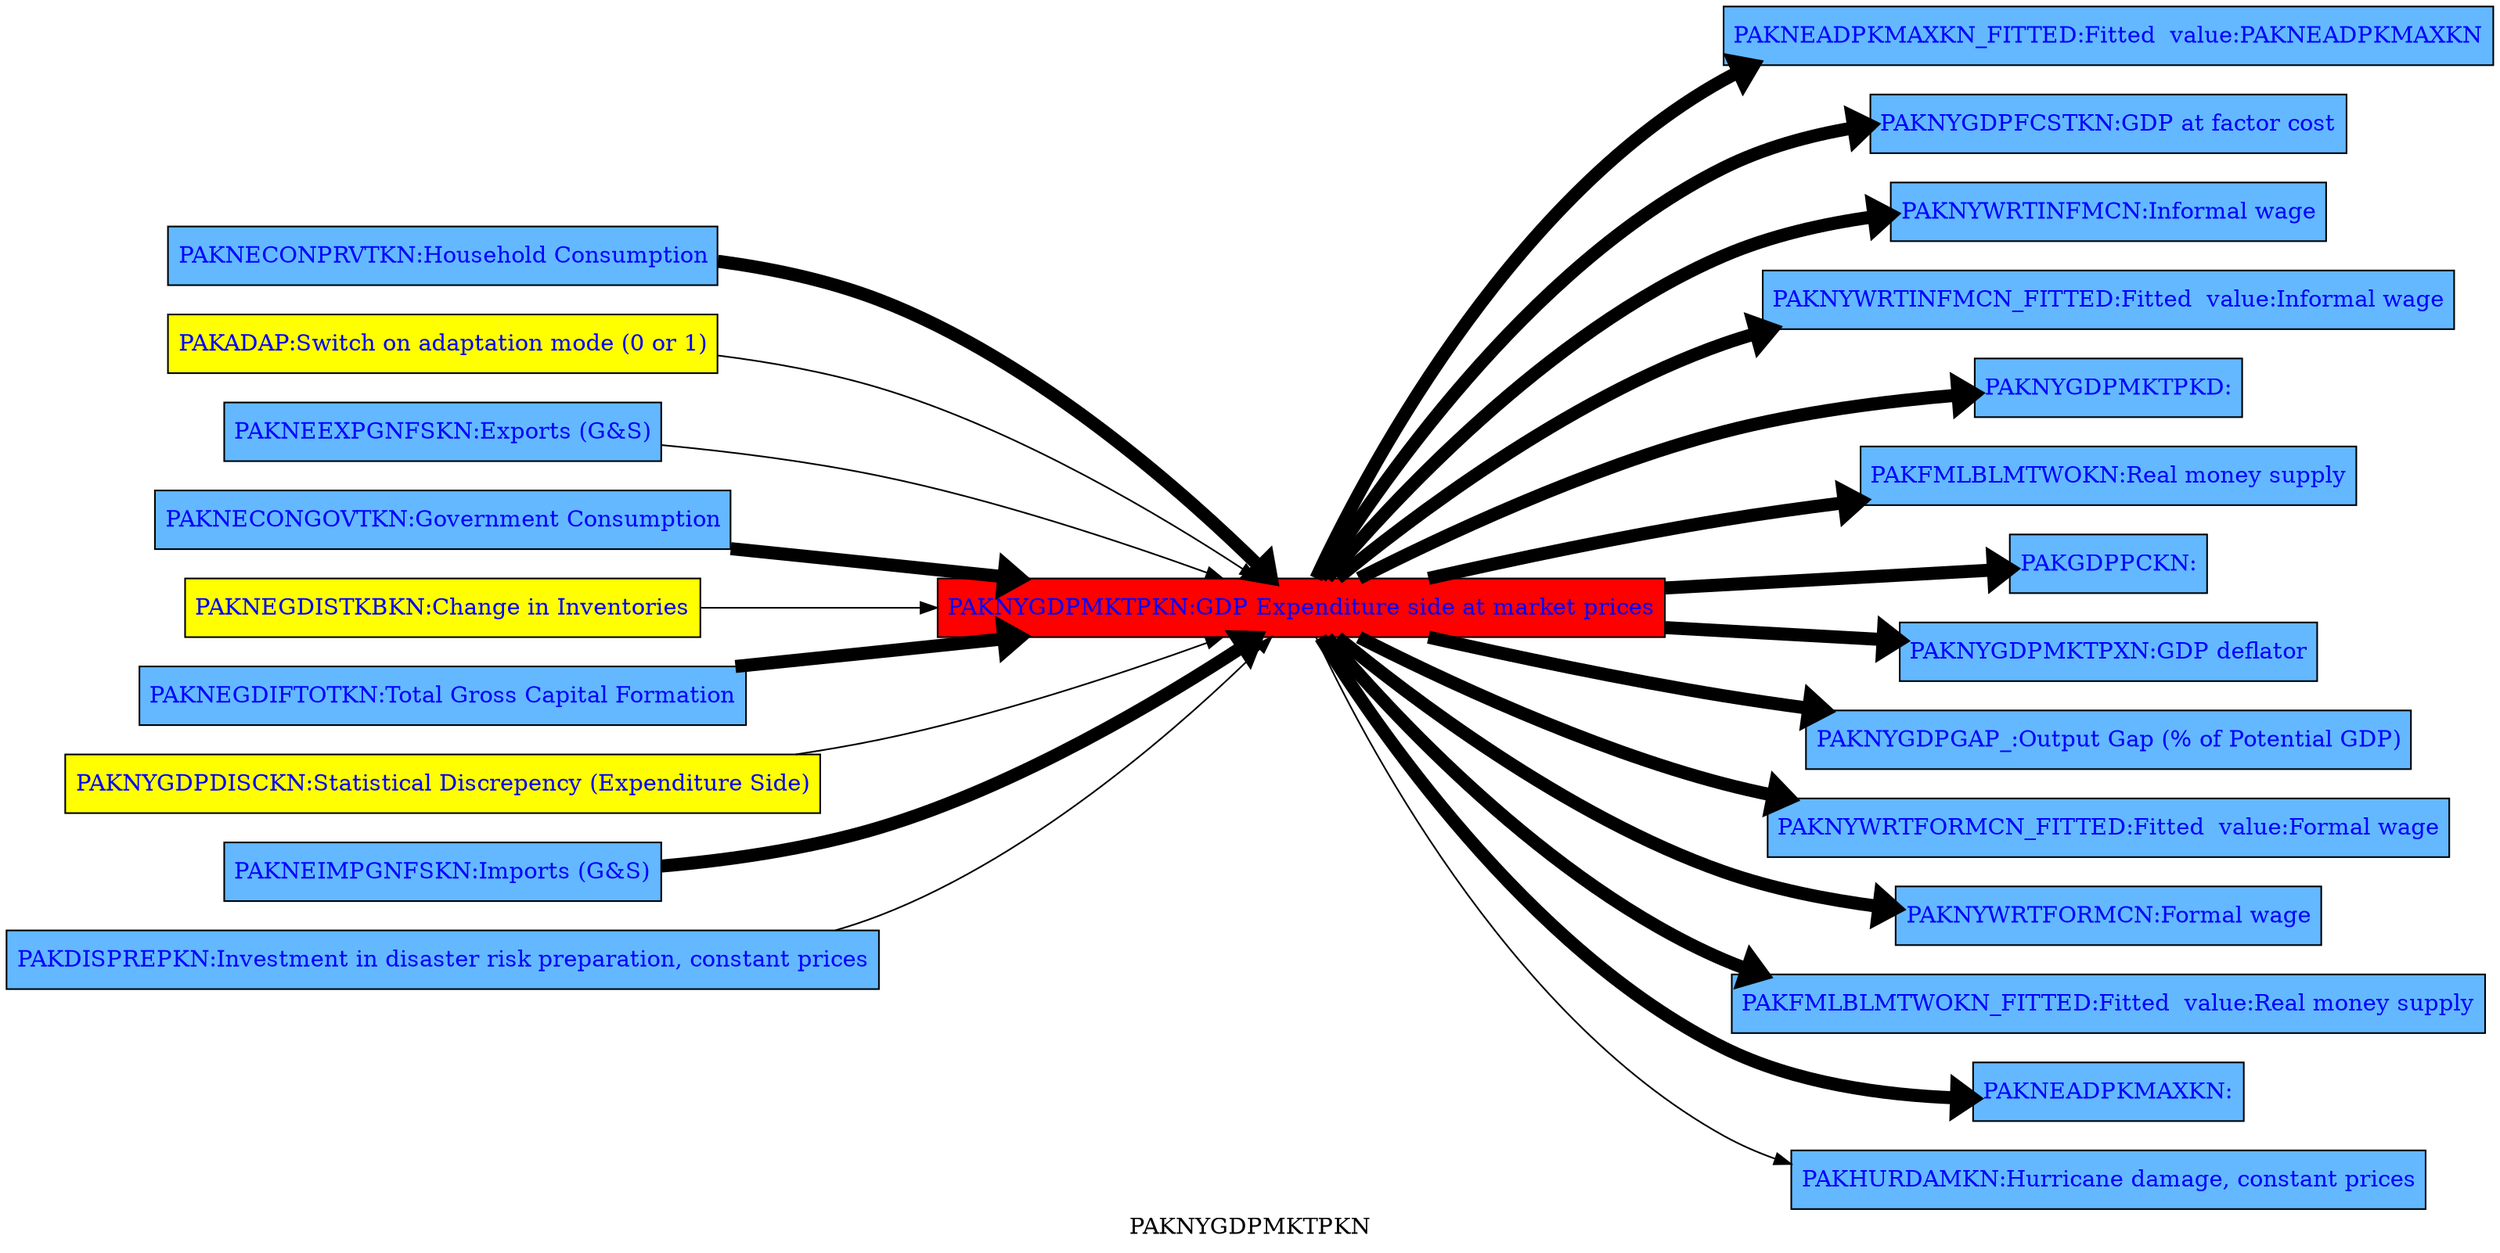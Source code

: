 digraph TD { rankdir ="LR" 
{node  [margin=0.025 fontcolor=blue style=filled ] 
 "PAKNEADPKMAXKN_FITTED" [ shape=box fillcolor= steelblue1 tooltip="Fitted  value:PAKNEADPKMAXKN&#10;FRML &lt;FIT&gt; PAKNEADPKMAXKN_FITTED = 0*DUMH+((1+0.01)/(0.01+PAKDEPR))*(PAKAVDAMAGE/100)*PAKNYGDPMKTPKN &#36;"  margin=0.025 fontcolor=blue style = filled  label=<<TABLE BORDER='0' CELLBORDER = '0' style = "filled"  > <TR><TD tooltip="Fitted  value:PAKNEADPKMAXKN&#10;FRML &lt;FIT&gt; PAKNEADPKMAXKN_FITTED = 0*DUMH+((1+0.01)/(0.01+PAKDEPR))*(PAKAVDAMAGE/100)*PAKNYGDPMKTPKN &#36;">PAKNEADPKMAXKN_FITTED:Fitted  value:PAKNEADPKMAXKN</TD></TR> </TABLE>> ]
"PAKNECONPRVTKN" [ shape=box fillcolor= steelblue1 tooltip="Household Consumption&#10;FRML &lt;Z,EXO&gt; PAKNECONPRVTKN = (PAKNECONPRVTKN(-1)*EXP(-PAKNECONPRVTKN_A+ (-0.2*(LOG(PAKNECONPRVTKN(-1))-LOG((PAKNYYWBTOTLCN(-1)*(1-PAKGGREVDRCTXN(-1)/100))/PAKNECONPRVTXN(-1)))+1*((LOG((PAKNYYWBTOTLCN*(1-PAKGGREVDRCTXN/100))/PAKNECONPRVTXN))-(LOG((PAKNYYWBTOTLCN(-1)*(1-PAKGGREVDRCTXN(-1)/100))/PAKNECONPRVTXN(-1))))+0.0303228629698929+0.0163839011059956*DURING_2010-0.3*(PAKFMLBLPOLYXN/100-((LOG(PAKNECONPRVTXN))-(LOG(PAKNECONPRVTXN(-1)))))) )) * (1-PAKNECONPRVTKN_D)+ PAKNECONPRVTKN_X*PAKNECONPRVTKN_D  &#36;"  margin=0.025 fontcolor=blue style = filled  label=<<TABLE BORDER='0' CELLBORDER = '0' style = "filled"  > <TR><TD tooltip="Household Consumption&#10;FRML &lt;Z,EXO&gt; PAKNECONPRVTKN = (PAKNECONPRVTKN(-1)*EXP(-PAKNECONPRVTKN_A+ (-0.2*(LOG(PAKNECONPRVTKN(-1))-LOG((PAKNYYWBTOTLCN(-1)*(1-PAKGGREVDRCTXN(-1)/100))/PAKNECONPRVTXN(-1)))+1*((LOG((PAKNYYWBTOTLCN*(1-PAKGGREVDRCTXN/100))/PAKNECONPRVTXN))-(LOG((PAKNYYWBTOTLCN(-1)*(1-PAKGGREVDRCTXN(-1)/100))/PAKNECONPRVTXN(-1))))+0.0303228629698929+0.0163839011059956*DURING_2010-0.3*(PAKFMLBLPOLYXN/100-((LOG(PAKNECONPRVTXN))-(LOG(PAKNECONPRVTXN(-1)))))) )) * (1-PAKNECONPRVTKN_D)+ PAKNECONPRVTKN_X*PAKNECONPRVTKN_D  &#36;">PAKNECONPRVTKN:Household Consumption</TD></TR> </TABLE>> ]
"PAKNYGDPFCSTKN" [ shape=box fillcolor= steelblue1 tooltip="GDP at factor cost&#10;FRML  &lt;&gt; PAKNYGDPFCSTKN = PAKNYGDPMKTPKN-PAKNYTAXNINDKN &#36;"  margin=0.025 fontcolor=blue style = filled  label=<<TABLE BORDER='0' CELLBORDER = '0' style = "filled"  > <TR><TD tooltip="GDP at factor cost&#10;FRML  &lt;&gt; PAKNYGDPFCSTKN = PAKNYGDPMKTPKN-PAKNYTAXNINDKN &#36;">PAKNYGDPFCSTKN:GDP at factor cost</TD></TR> </TABLE>> ]
"PAKADAP" [ shape=box fillcolor= yellow tooltip="Switch on adaptation mode (0 or 1)&#10;Exogen"  margin=0.025 fontcolor=blue style = filled  label=<<TABLE BORDER='0' CELLBORDER = '0' style = "filled"  > <TR><TD tooltip="Switch on adaptation mode (0 or 1)&#10;Exogen">PAKADAP:Switch on adaptation mode (0 or 1)</TD></TR> </TABLE>> ]
"PAKNYWRTINFMCN" [ shape=box fillcolor= steelblue1 tooltip="Informal wage&#10;FRML &lt;Z,EXO&gt; PAKNYWRTINFMCN = (PAKNYWRTINFMCN(-1)*EXP(-PAKNYWRTINFMCN_A+ (-0.122614247140616-0.3*(LOG(PAKNYWRTINFMCN(-1))-LOG(PAKNYGDPFCSTXN(-1))-LOG(PAKNYGDPPOTLKN(-1)/PAKLMEMPSTRLCN(-1)))+0.2*((LOG(PAKNYWRTINFMCN(-1)))-(LOG(PAKNYWRTINFMCN(-2))))+(1-0.2)*(0.5*((LOG(PAKNYGDPFCSTXN(-1)))-(LOG(PAKNYGDPFCSTXN(-2))))+0.5*(PAKINFLEXPT/100)+((LOG(PAKNYGDPMKTPKN/PAKLMEMPSTRLCN))-(LOG(PAKNYGDPMKTPKN(-1)/PAKLMEMPSTRLCN(-1)))))-0.2*(PAKLMUNRTOTLCN-PAKLMUNRSTRLCN)/100+0.15347529018182*DURING_2000-0.183372342445734*DURING_2001) )) * (1-PAKNYWRTINFMCN_D)+ PAKNYWRTINFMCN_X*PAKNYWRTINFMCN_D  &#36;"  margin=0.025 fontcolor=blue style = filled  label=<<TABLE BORDER='0' CELLBORDER = '0' style = "filled"  > <TR><TD tooltip="Informal wage&#10;FRML &lt;Z,EXO&gt; PAKNYWRTINFMCN = (PAKNYWRTINFMCN(-1)*EXP(-PAKNYWRTINFMCN_A+ (-0.122614247140616-0.3*(LOG(PAKNYWRTINFMCN(-1))-LOG(PAKNYGDPFCSTXN(-1))-LOG(PAKNYGDPPOTLKN(-1)/PAKLMEMPSTRLCN(-1)))+0.2*((LOG(PAKNYWRTINFMCN(-1)))-(LOG(PAKNYWRTINFMCN(-2))))+(1-0.2)*(0.5*((LOG(PAKNYGDPFCSTXN(-1)))-(LOG(PAKNYGDPFCSTXN(-2))))+0.5*(PAKINFLEXPT/100)+((LOG(PAKNYGDPMKTPKN/PAKLMEMPSTRLCN))-(LOG(PAKNYGDPMKTPKN(-1)/PAKLMEMPSTRLCN(-1)))))-0.2*(PAKLMUNRTOTLCN-PAKLMUNRSTRLCN)/100+0.15347529018182*DURING_2000-0.183372342445734*DURING_2001) )) * (1-PAKNYWRTINFMCN_D)+ PAKNYWRTINFMCN_X*PAKNYWRTINFMCN_D  &#36;">PAKNYWRTINFMCN:Informal wage</TD></TR> </TABLE>> ]
"PAKNYWRTINFMCN_FITTED" [ shape=box fillcolor= steelblue1 tooltip="Fitted  value:Informal wage&#10;FRML &lt;FIT&gt; PAKNYWRTINFMCN_FITTED = PAKNYWRTINFMCN(-1)*EXP( (-0.122614247140616-0.3*(LOG(PAKNYWRTINFMCN(-1))-LOG(PAKNYGDPFCSTXN(-1))-LOG(PAKNYGDPPOTLKN(-1)/PAKLMEMPSTRLCN(-1)))+0.2*((LOG(PAKNYWRTINFMCN(-1)))-(LOG(PAKNYWRTINFMCN(-2))))+(1-0.2)*(0.5*((LOG(PAKNYGDPFCSTXN(-1)))-(LOG(PAKNYGDPFCSTXN(-2))))+0.5*(PAKINFLEXPT/100)+((LOG(PAKNYGDPMKTPKN/PAKLMEMPSTRLCN))-(LOG(PAKNYGDPMKTPKN(-1)/PAKLMEMPSTRLCN(-1)))))-0.2*(PAKLMUNRTOTLCN-PAKLMUNRSTRLCN)/100+0.15347529018182*DURING_2000-0.183372342445734*DURING_2001) ) &#36;"  margin=0.025 fontcolor=blue style = filled  label=<<TABLE BORDER='0' CELLBORDER = '0' style = "filled"  > <TR><TD tooltip="Fitted  value:Informal wage&#10;FRML &lt;FIT&gt; PAKNYWRTINFMCN_FITTED = PAKNYWRTINFMCN(-1)*EXP( (-0.122614247140616-0.3*(LOG(PAKNYWRTINFMCN(-1))-LOG(PAKNYGDPFCSTXN(-1))-LOG(PAKNYGDPPOTLKN(-1)/PAKLMEMPSTRLCN(-1)))+0.2*((LOG(PAKNYWRTINFMCN(-1)))-(LOG(PAKNYWRTINFMCN(-2))))+(1-0.2)*(0.5*((LOG(PAKNYGDPFCSTXN(-1)))-(LOG(PAKNYGDPFCSTXN(-2))))+0.5*(PAKINFLEXPT/100)+((LOG(PAKNYGDPMKTPKN/PAKLMEMPSTRLCN))-(LOG(PAKNYGDPMKTPKN(-1)/PAKLMEMPSTRLCN(-1)))))-0.2*(PAKLMUNRTOTLCN-PAKLMUNRSTRLCN)/100+0.15347529018182*DURING_2000-0.183372342445734*DURING_2001) ) &#36;">PAKNYWRTINFMCN_FITTED:Fitted  value:Informal wage</TD></TR> </TABLE>> ]
"PAKNYGDPMKTPKD" [ shape=box fillcolor= steelblue1 tooltip="PAKNYGDPMKTPKD&#10;FRML  &lt;&gt; PAKNYGDPMKTPKD = (PAKNYGDPMKTPKN*((PAKNYGDPMKTPCN_VALUE_2010)/((PAKNYGDPMKTPKN_VALUE_2010))))/(PAKPANUSATLS_VALUE_2010) &#36;"  margin=0.025 fontcolor=blue style = filled  label=<<TABLE BORDER='0' CELLBORDER = '0' style = "filled"  > <TR><TD tooltip="PAKNYGDPMKTPKD&#10;FRML  &lt;&gt; PAKNYGDPMKTPKD = (PAKNYGDPMKTPKN*((PAKNYGDPMKTPCN_VALUE_2010)/((PAKNYGDPMKTPKN_VALUE_2010))))/(PAKPANUSATLS_VALUE_2010) &#36;">PAKNYGDPMKTPKD:</TD></TR> </TABLE>> ]
"PAKNEEXPGNFSKN" [ shape=box fillcolor= steelblue1 tooltip="Exports (G&#38;S)&#10;FRML &lt;Z,EXO&gt; PAKNEEXPGNFSKN = (PAKNEEXPGNFSKN(-1)*EXP(-PAKNEEXPGNFSKN_A+ (-0.35*(LOG(PAKNEEXPGNFSKN(-1))-LOG(PAKXMKT(-1))-0.6*LOG(PAKNEEXPGNFSXN(-1)/(PAKNYGDPFCSTXN(-1))))+1*((LOG(PAKXMKT))-(LOG(PAKXMKT(-1))))+0.3*((LOG(PAKNEEXPGNFSXN/(PAKNYGDPFCSTXN)))-(LOG(PAKNEEXPGNFSXN(-1)/(PAKNYGDPFCSTXN(-1)))))+4.38465374402991-0.237469889780178*DURING_1999-0.230689812873392*DURING_1998+0.320967524344658*DURING_1991+0.250252413901575*DURING_1986) )) * (1-PAKNEEXPGNFSKN_D)+ PAKNEEXPGNFSKN_X*PAKNEEXPGNFSKN_D  &#36;"  margin=0.025 fontcolor=blue style = filled  label=<<TABLE BORDER='0' CELLBORDER = '0' style = "filled"  > <TR><TD tooltip="Exports (G&#38;S)&#10;FRML &lt;Z,EXO&gt; PAKNEEXPGNFSKN = (PAKNEEXPGNFSKN(-1)*EXP(-PAKNEEXPGNFSKN_A+ (-0.35*(LOG(PAKNEEXPGNFSKN(-1))-LOG(PAKXMKT(-1))-0.6*LOG(PAKNEEXPGNFSXN(-1)/(PAKNYGDPFCSTXN(-1))))+1*((LOG(PAKXMKT))-(LOG(PAKXMKT(-1))))+0.3*((LOG(PAKNEEXPGNFSXN/(PAKNYGDPFCSTXN)))-(LOG(PAKNEEXPGNFSXN(-1)/(PAKNYGDPFCSTXN(-1)))))+4.38465374402991-0.237469889780178*DURING_1999-0.230689812873392*DURING_1998+0.320967524344658*DURING_1991+0.250252413901575*DURING_1986) )) * (1-PAKNEEXPGNFSKN_D)+ PAKNEEXPGNFSKN_X*PAKNEEXPGNFSKN_D  &#36;">PAKNEEXPGNFSKN:Exports (G&#38;S)</TD></TR> </TABLE>> ]
"PAKNECONGOVTKN" [ shape=box fillcolor= steelblue1 tooltip="Government Consumption&#10;FRML  &lt;&gt; PAKNECONGOVTKN = PAKNECONGOVTCN/PAKNECONGOVTXN &#36;"  margin=0.025 fontcolor=blue style = filled  label=<<TABLE BORDER='0' CELLBORDER = '0' style = "filled"  > <TR><TD tooltip="Government Consumption&#10;FRML  &lt;&gt; PAKNECONGOVTKN = PAKNECONGOVTCN/PAKNECONGOVTXN &#36;">PAKNECONGOVTKN:Government Consumption</TD></TR> </TABLE>> ]
"PAKNEGDISTKBKN" [ shape=box fillcolor= yellow tooltip="Change in Inventories&#10;Exogen"  margin=0.025 fontcolor=blue style = filled  label=<<TABLE BORDER='0' CELLBORDER = '0' style = "filled"  > <TR><TD tooltip="Change in Inventories&#10;Exogen">PAKNEGDISTKBKN:Change in Inventories</TD></TR> </TABLE>> ]
"PAKFMLBLMTWOKN" [ shape=box fillcolor= steelblue1 tooltip="Real money supply&#10;FRML &lt;Z,EXO&gt; PAKFMLBLMTWOKN = (PAKFMLBLMTWOKN(-1)*EXP(-PAKFMLBLMTWOKN_A+ (-0.2*(LOG(PAKFMLBLMTWOKN(-1))-LOG(PAKNYGDPMKTPKN(-1))+0.1*PAKFMLBLPOLYXN(-1)/100-LOG(PAKVELOCITY(-1)))-0.32628131688075+0.7*((LOG(PAKNYGDPMKTPKN))-(LOG(PAKNYGDPMKTPKN(-1))))-1*((PAKFMLBLPOLYXN/100)-(PAKFMLBLPOLYXN(-1)/100))-((LOG(PAKVELOCITY))-(LOG(PAKVELOCITY(-1))))) )) * (1-PAKFMLBLMTWOKN_D)+ PAKFMLBLMTWOKN_X*PAKFMLBLMTWOKN_D  &#36;"  margin=0.025 fontcolor=blue style = filled  label=<<TABLE BORDER='0' CELLBORDER = '0' style = "filled"  > <TR><TD tooltip="Real money supply&#10;FRML &lt;Z,EXO&gt; PAKFMLBLMTWOKN = (PAKFMLBLMTWOKN(-1)*EXP(-PAKFMLBLMTWOKN_A+ (-0.2*(LOG(PAKFMLBLMTWOKN(-1))-LOG(PAKNYGDPMKTPKN(-1))+0.1*PAKFMLBLPOLYXN(-1)/100-LOG(PAKVELOCITY(-1)))-0.32628131688075+0.7*((LOG(PAKNYGDPMKTPKN))-(LOG(PAKNYGDPMKTPKN(-1))))-1*((PAKFMLBLPOLYXN/100)-(PAKFMLBLPOLYXN(-1)/100))-((LOG(PAKVELOCITY))-(LOG(PAKVELOCITY(-1))))) )) * (1-PAKFMLBLMTWOKN_D)+ PAKFMLBLMTWOKN_X*PAKFMLBLMTWOKN_D  &#36;">PAKFMLBLMTWOKN:Real money supply</TD></TR> </TABLE>> ]
"PAKGDPPCKN" [ shape=box fillcolor= steelblue1 tooltip="PAKGDPPCKN&#10;FRML  &lt;&gt; PAKGDPPCKN = (PAKNYGDPMKTPKN/PAKSPPOPTOTL) &#36;"  margin=0.025 fontcolor=blue style = filled  label=<<TABLE BORDER='0' CELLBORDER = '0' style = "filled"  > <TR><TD tooltip="PAKGDPPCKN&#10;FRML  &lt;&gt; PAKGDPPCKN = (PAKNYGDPMKTPKN/PAKSPPOPTOTL) &#36;">PAKGDPPCKN:</TD></TR> </TABLE>> ]
"PAKNEGDIFTOTKN" [ shape=box fillcolor= steelblue1 tooltip="Total Gross Capital Formation&#10;FRML  &lt;&gt; PAKNEGDIFTOTKN = PAKNEGDIFGOVKN+PAKNEGDIFPRVKN &#36;"  margin=0.025 fontcolor=blue style = filled  label=<<TABLE BORDER='0' CELLBORDER = '0' style = "filled"  > <TR><TD tooltip="Total Gross Capital Formation&#10;FRML  &lt;&gt; PAKNEGDIFTOTKN = PAKNEGDIFGOVKN+PAKNEGDIFPRVKN &#36;">PAKNEGDIFTOTKN:Total Gross Capital Formation</TD></TR> </TABLE>> ]
"PAKNYGDPMKTPXN" [ shape=box fillcolor= steelblue1 tooltip="GDP deflator&#10;FRML  &lt;&gt; PAKNYGDPMKTPXN = PAKNYGDPMKTPCN/PAKNYGDPMKTPKN &#36;"  margin=0.025 fontcolor=blue style = filled  label=<<TABLE BORDER='0' CELLBORDER = '0' style = "filled"  > <TR><TD tooltip="GDP deflator&#10;FRML  &lt;&gt; PAKNYGDPMKTPXN = PAKNYGDPMKTPCN/PAKNYGDPMKTPKN &#36;">PAKNYGDPMKTPXN:GDP deflator</TD></TR> </TABLE>> ]
"PAKNYGDPGAP_" [ shape=box fillcolor= steelblue1 tooltip="Output Gap (% of Potential GDP)&#10;FRML  &lt;&gt; PAKNYGDPGAP_ = ((PAKNYGDPMKTPKN/PAKNYGDPPOTLKN-1)*100) &#36;"  margin=0.025 fontcolor=blue style = filled  label=<<TABLE BORDER='0' CELLBORDER = '0' style = "filled"  > <TR><TD tooltip="Output Gap (% of Potential GDP)&#10;FRML  &lt;&gt; PAKNYGDPGAP_ = ((PAKNYGDPMKTPKN/PAKNYGDPPOTLKN-1)*100) &#36;">PAKNYGDPGAP_:Output Gap (% of Potential GDP)</TD></TR> </TABLE>> ]
"PAKNYWRTFORMCN_FITTED" [ shape=box fillcolor= steelblue1 tooltip="Fitted  value:Formal wage&#10;FRML &lt;FIT&gt; PAKNYWRTFORMCN_FITTED = PAKNYWRTFORMCN(-1)*EXP( (-0.120164450250183-0.3*(LOG(PAKNYWRTFORMCN(-1))-LOG(PAKNYGDPFCSTXN(-1))-LOG(PAKNYGDPPOTLKN(-1)/PAKLMEMPSTRLCN(-1)))+0.2*((LOG(PAKNYWRTFORMCN(-1)))-(LOG(PAKNYWRTFORMCN(-2))))+(1-0.2)*(0.5*((LOG(PAKNYGDPFCSTXN(-1)))-(LOG(PAKNYGDPFCSTXN(-2))))+0.5*(PAKINFLEXPT/100)+((LOG(PAKNYGDPMKTPKN/PAKLMEMPSTRLCN))-(LOG(PAKNYGDPMKTPKN(-1)/PAKLMEMPSTRLCN(-1)))))-0.2*(PAKLMUNRTOTLCN-PAKLMUNRSTRLCN)/100+0.15233813938029*DURING_2000-0.183411483907703*DURING_2001) ) &#36;"  margin=0.025 fontcolor=blue style = filled  label=<<TABLE BORDER='0' CELLBORDER = '0' style = "filled"  > <TR><TD tooltip="Fitted  value:Formal wage&#10;FRML &lt;FIT&gt; PAKNYWRTFORMCN_FITTED = PAKNYWRTFORMCN(-1)*EXP( (-0.120164450250183-0.3*(LOG(PAKNYWRTFORMCN(-1))-LOG(PAKNYGDPFCSTXN(-1))-LOG(PAKNYGDPPOTLKN(-1)/PAKLMEMPSTRLCN(-1)))+0.2*((LOG(PAKNYWRTFORMCN(-1)))-(LOG(PAKNYWRTFORMCN(-2))))+(1-0.2)*(0.5*((LOG(PAKNYGDPFCSTXN(-1)))-(LOG(PAKNYGDPFCSTXN(-2))))+0.5*(PAKINFLEXPT/100)+((LOG(PAKNYGDPMKTPKN/PAKLMEMPSTRLCN))-(LOG(PAKNYGDPMKTPKN(-1)/PAKLMEMPSTRLCN(-1)))))-0.2*(PAKLMUNRTOTLCN-PAKLMUNRSTRLCN)/100+0.15233813938029*DURING_2000-0.183411483907703*DURING_2001) ) &#36;">PAKNYWRTFORMCN_FITTED:Fitted  value:Formal wage</TD></TR> </TABLE>> ]
"PAKNYGDPDISCKN" [ shape=box fillcolor= yellow tooltip="Statistical Discrepency (Expenditure Side)&#10;Exogen"  margin=0.025 fontcolor=blue style = filled  label=<<TABLE BORDER='0' CELLBORDER = '0' style = "filled"  > <TR><TD tooltip="Statistical Discrepency (Expenditure Side)&#10;Exogen">PAKNYGDPDISCKN:Statistical Discrepency (Expenditure Side)</TD></TR> </TABLE>> ]
"PAKNYWRTFORMCN" [ shape=box fillcolor= steelblue1 tooltip="Formal wage&#10;FRML &lt;Z,EXO&gt; PAKNYWRTFORMCN = (PAKNYWRTFORMCN(-1)*EXP(-PAKNYWRTFORMCN_A+ (-0.120164450250183-0.3*(LOG(PAKNYWRTFORMCN(-1))-LOG(PAKNYGDPFCSTXN(-1))-LOG(PAKNYGDPPOTLKN(-1)/PAKLMEMPSTRLCN(-1)))+0.2*((LOG(PAKNYWRTFORMCN(-1)))-(LOG(PAKNYWRTFORMCN(-2))))+(1-0.2)*(0.5*((LOG(PAKNYGDPFCSTXN(-1)))-(LOG(PAKNYGDPFCSTXN(-2))))+0.5*(PAKINFLEXPT/100)+((LOG(PAKNYGDPMKTPKN/PAKLMEMPSTRLCN))-(LOG(PAKNYGDPMKTPKN(-1)/PAKLMEMPSTRLCN(-1)))))-0.2*(PAKLMUNRTOTLCN-PAKLMUNRSTRLCN)/100+0.15233813938029*DURING_2000-0.183411483907703*DURING_2001) )) * (1-PAKNYWRTFORMCN_D)+ PAKNYWRTFORMCN_X*PAKNYWRTFORMCN_D  &#36;"  margin=0.025 fontcolor=blue style = filled  label=<<TABLE BORDER='0' CELLBORDER = '0' style = "filled"  > <TR><TD tooltip="Formal wage&#10;FRML &lt;Z,EXO&gt; PAKNYWRTFORMCN = (PAKNYWRTFORMCN(-1)*EXP(-PAKNYWRTFORMCN_A+ (-0.120164450250183-0.3*(LOG(PAKNYWRTFORMCN(-1))-LOG(PAKNYGDPFCSTXN(-1))-LOG(PAKNYGDPPOTLKN(-1)/PAKLMEMPSTRLCN(-1)))+0.2*((LOG(PAKNYWRTFORMCN(-1)))-(LOG(PAKNYWRTFORMCN(-2))))+(1-0.2)*(0.5*((LOG(PAKNYGDPFCSTXN(-1)))-(LOG(PAKNYGDPFCSTXN(-2))))+0.5*(PAKINFLEXPT/100)+((LOG(PAKNYGDPMKTPKN/PAKLMEMPSTRLCN))-(LOG(PAKNYGDPMKTPKN(-1)/PAKLMEMPSTRLCN(-1)))))-0.2*(PAKLMUNRTOTLCN-PAKLMUNRSTRLCN)/100+0.15233813938029*DURING_2000-0.183411483907703*DURING_2001) )) * (1-PAKNYWRTFORMCN_D)+ PAKNYWRTFORMCN_X*PAKNYWRTFORMCN_D  &#36;">PAKNYWRTFORMCN:Formal wage</TD></TR> </TABLE>> ]
"PAKFMLBLMTWOKN_FITTED" [ shape=box fillcolor= steelblue1 tooltip="Fitted  value:Real money supply&#10;FRML &lt;FIT&gt; PAKFMLBLMTWOKN_FITTED = PAKFMLBLMTWOKN(-1)*EXP( (-0.2*(LOG(PAKFMLBLMTWOKN(-1))-LOG(PAKNYGDPMKTPKN(-1))+0.1*PAKFMLBLPOLYXN(-1)/100-LOG(PAKVELOCITY(-1)))-0.32628131688075+0.7*((LOG(PAKNYGDPMKTPKN))-(LOG(PAKNYGDPMKTPKN(-1))))-1*((PAKFMLBLPOLYXN/100)-(PAKFMLBLPOLYXN(-1)/100))-((LOG(PAKVELOCITY))-(LOG(PAKVELOCITY(-1))))) ) &#36;"  margin=0.025 fontcolor=blue style = filled  label=<<TABLE BORDER='0' CELLBORDER = '0' style = "filled"  > <TR><TD tooltip="Fitted  value:Real money supply&#10;FRML &lt;FIT&gt; PAKFMLBLMTWOKN_FITTED = PAKFMLBLMTWOKN(-1)*EXP( (-0.2*(LOG(PAKFMLBLMTWOKN(-1))-LOG(PAKNYGDPMKTPKN(-1))+0.1*PAKFMLBLPOLYXN(-1)/100-LOG(PAKVELOCITY(-1)))-0.32628131688075+0.7*((LOG(PAKNYGDPMKTPKN))-(LOG(PAKNYGDPMKTPKN(-1))))-1*((PAKFMLBLPOLYXN/100)-(PAKFMLBLPOLYXN(-1)/100))-((LOG(PAKVELOCITY))-(LOG(PAKVELOCITY(-1))))) ) &#36;">PAKFMLBLMTWOKN_FITTED:Fitted  value:Real money supply</TD></TR> </TABLE>> ]
"PAKNEADPKMAXKN" [ shape=box fillcolor= steelblue1 tooltip="PAKNEADPKMAXKN&#10;FRML &lt;Z,EXO&gt; PAKNEADPKMAXKN = (0*DUMH+((1+0.01)/(0.01+PAKDEPR))*(PAKAVDAMAGE/100)*PAKNYGDPMKTPKN + PAKNEADPKMAXKN_A)* (1-PAKNEADPKMAXKN_D)+ PAKNEADPKMAXKN_X*PAKNEADPKMAXKN_D  &#36;"  margin=0.025 fontcolor=blue style = filled  label=<<TABLE BORDER='0' CELLBORDER = '0' style = "filled"  > <TR><TD tooltip="PAKNEADPKMAXKN&#10;FRML &lt;Z,EXO&gt; PAKNEADPKMAXKN = (0*DUMH+((1+0.01)/(0.01+PAKDEPR))*(PAKAVDAMAGE/100)*PAKNYGDPMKTPKN + PAKNEADPKMAXKN_A)* (1-PAKNEADPKMAXKN_D)+ PAKNEADPKMAXKN_X*PAKNEADPKMAXKN_D  &#36;">PAKNEADPKMAXKN:</TD></TR> </TABLE>> ]
"PAKNEIMPGNFSKN" [ shape=box fillcolor= steelblue1 tooltip="Imports (G&#38;S)&#10;FRML &lt;Z,EXO&gt; PAKNEIMPGNFSKN = (PAKNEIMPGNFSKN(-1)*EXP(-PAKNEIMPGNFSKN_A+ (-0.324143718656754*(LOG(PAKNEIMPGNFSKN(-1))-LOG(PAKNEGDETTOTKN(-1))+0.8*LOG(PAKNEIMPGNFSXN(-1)/PAKNYGDPFCSTXN(-1)))-0.583459272245018+1*((LOG(PAKNEGDETTOTKN))-(LOG(PAKNEGDETTOTKN(-1))))-0.0921874580409631*((LOG(PAKNEIMPGNFSXN/PAKNYGDPFCSTXN))-(LOG(PAKNEIMPGNFSXN(-1)/PAKNYGDPFCSTXN(-1))))-0.0361746331863615*DURING_2012) )) * (1-PAKNEIMPGNFSKN_D)+ PAKNEIMPGNFSKN_X*PAKNEIMPGNFSKN_D  &#36;"  margin=0.025 fontcolor=blue style = filled  label=<<TABLE BORDER='0' CELLBORDER = '0' style = "filled"  > <TR><TD tooltip="Imports (G&#38;S)&#10;FRML &lt;Z,EXO&gt; PAKNEIMPGNFSKN = (PAKNEIMPGNFSKN(-1)*EXP(-PAKNEIMPGNFSKN_A+ (-0.324143718656754*(LOG(PAKNEIMPGNFSKN(-1))-LOG(PAKNEGDETTOTKN(-1))+0.8*LOG(PAKNEIMPGNFSXN(-1)/PAKNYGDPFCSTXN(-1)))-0.583459272245018+1*((LOG(PAKNEGDETTOTKN))-(LOG(PAKNEGDETTOTKN(-1))))-0.0921874580409631*((LOG(PAKNEIMPGNFSXN/PAKNYGDPFCSTXN))-(LOG(PAKNEIMPGNFSXN(-1)/PAKNYGDPFCSTXN(-1))))-0.0361746331863615*DURING_2012) )) * (1-PAKNEIMPGNFSKN_D)+ PAKNEIMPGNFSKN_X*PAKNEIMPGNFSKN_D  &#36;">PAKNEIMPGNFSKN:Imports (G&#38;S)</TD></TR> </TABLE>> ]
"PAKHURDAMKN" [ shape=box fillcolor= steelblue1 tooltip="Hurricane damage, constant prices&#10;FRML  &lt;&gt; PAKHURDAMKN = (PAKNEHURAVERKN_/100)*PAKNYGDPMKTPKN(-1)*(1-PAKNEHURPTVTKN) &#36;"  margin=0.025 fontcolor=blue style = filled  label=<<TABLE BORDER='0' CELLBORDER = '0' style = "filled"  > <TR><TD tooltip="Hurricane damage, constant prices&#10;FRML  &lt;&gt; PAKHURDAMKN = (PAKNEHURAVERKN_/100)*PAKNYGDPMKTPKN(-1)*(1-PAKNEHURPTVTKN) &#36;">PAKHURDAMKN:Hurricane damage, constant prices</TD></TR> </TABLE>> ]
"PAKNYGDPMKTPKN" [ shape=box fillcolor= red tooltip="GDP Expenditure side at market prices&#10;FRML  &lt;&gt; PAKNYGDPMKTPKN = PAKNECONPRVTKN+PAKNECONGOVTKN+PAKNEGDIFTOTKN+PAKNEGDISTKBKN+PAKNEEXPGNFSKN-PAKNEIMPGNFSKN+PAKNYGDPDISCKN+PAKADAP*PAKDISPREPKN &#36;"  margin=0.025 fontcolor=blue style = filled  label=<<TABLE BORDER='0' CELLBORDER = '0' style = "filled"  > <TR><TD tooltip="GDP Expenditure side at market prices&#10;FRML  &lt;&gt; PAKNYGDPMKTPKN = PAKNECONPRVTKN+PAKNECONGOVTKN+PAKNEGDIFTOTKN+PAKNEGDISTKBKN+PAKNEEXPGNFSKN-PAKNEIMPGNFSKN+PAKNYGDPDISCKN+PAKADAP*PAKDISPREPKN &#36;">PAKNYGDPMKTPKN:GDP Expenditure side at market prices</TD></TR> </TABLE>> ]
"PAKDISPREPKN" [ shape=box fillcolor= steelblue1 tooltip="Investment in disaster risk preparation, constant prices&#10;FRML  &lt;&gt; PAKDISPREPKN = PAKDISPREPCN/PAKNYGDPMKTPXN &#36;"  margin=0.025 fontcolor=blue style = filled  label=<<TABLE BORDER='0' CELLBORDER = '0' style = "filled"  > <TR><TD tooltip="Investment in disaster risk preparation, constant prices&#10;FRML  &lt;&gt; PAKDISPREPKN = PAKDISPREPCN/PAKNYGDPMKTPXN &#36;">PAKDISPREPKN:Investment in disaster risk preparation, constant prices</TD></TR> </TABLE>> ] 
} 
"PAKNYGDPMKTPKN" -> "PAKNYGDPMKTPKD" [ style = filled tooltip=" PAKNYGDPMKTPKN -> PAKNYGDPMKTPKD Min. att. 100%  max: 100%" href="bogus" penwidth = 8.0 ]
"PAKNYGDPMKTPKN" -> "PAKGDPPCKN" [ style = filled tooltip=" PAKNYGDPMKTPKN -> PAKGDPPCKN Min. att. 100%  max: 100%" href="bogus" penwidth = 8.0 ]
"PAKADAP" -> "PAKNYGDPMKTPKN" [ style = filled tooltip=" PAKADAP -> PAKNYGDPMKTPKN Min. att. -0%  max: 0%" href="bogus" penwidth = 1.0 ]
"PAKNYGDPMKTPKN" -> "PAKNYGDPFCSTKN" [ style = filled tooltip=" PAKNYGDPMKTPKN -> PAKNYGDPFCSTKN Min. att. 100%  max: 100%" href="bogus" penwidth = 8.0 ]
"PAKNYGDPDISCKN" -> "PAKNYGDPMKTPKN" [ style = filled tooltip=" PAKNYGDPDISCKN -> PAKNYGDPMKTPKN Min. att. -0%  max: 0%" href="bogus" penwidth = 1.0 ]
"PAKNECONPRVTKN" -> "PAKNYGDPMKTPKN" [ style = filled tooltip=" PAKNECONPRVTKN -> PAKNYGDPMKTPKN Min. att. -1557%  max: 290%" href="bogus" penwidth = 8.0 ]
"PAKNYGDPMKTPKN" -> "PAKNYWRTINFMCN_FITTED" [ style = filled tooltip=" PAKNYGDPMKTPKN -> PAKNYWRTINFMCN_FITTED Min. att. -3148%  max: 101%" href="bogus" penwidth = 8.0 ]
"PAKNYGDPMKTPKN" -> "PAKNYWRTFORMCN" [ style = filled tooltip=" PAKNYGDPMKTPKN -> PAKNYWRTFORMCN Min. att. -3148%  max: 101%" href="bogus" penwidth = 8.0 ]
"PAKDISPREPKN" -> "PAKNYGDPMKTPKN" [ style = filled tooltip=" PAKDISPREPKN -> PAKNYGDPMKTPKN Min. att. -0%  max: 0%" href="bogus" penwidth = 1.0 ]
"PAKNYGDPMKTPKN" -> "PAKNYGDPMKTPXN" [ style = filled tooltip=" PAKNYGDPMKTPKN -> PAKNYGDPMKTPXN Min. att. -81%  max: 46%" href="bogus" penwidth = 8.0 ]
"PAKNYGDPMKTPKN" -> "PAKFMLBLMTWOKN_FITTED" [ style = filled tooltip=" PAKNYGDPMKTPKN -> PAKFMLBLMTWOKN_FITTED Min. att. -360%  max: 149%" href="bogus" penwidth = 8.0 ]
"PAKNYGDPMKTPKN" -> "PAKNEADPKMAXKN_FITTED" [ style = filled tooltip=" PAKNYGDPMKTPKN -> PAKNEADPKMAXKN_FITTED Min. att. 100%  max: 100%" href="bogus" penwidth = 8.0 ]
"PAKNYGDPMKTPKN" -> "PAKNYWRTFORMCN_FITTED" [ style = filled tooltip=" PAKNYGDPMKTPKN -> PAKNYWRTFORMCN_FITTED Min. att. -3148%  max: 101%" href="bogus" penwidth = 8.0 ]
"PAKNYGDPMKTPKN" -> "PAKNEADPKMAXKN" [ style = filled tooltip=" PAKNYGDPMKTPKN -> PAKNEADPKMAXKN Min. att. 100%  max: 100%" href="bogus" penwidth = 8.0 ]
"PAKNYGDPMKTPKN" -> "PAKFMLBLMTWOKN" [ style = filled tooltip=" PAKNYGDPMKTPKN -> PAKFMLBLMTWOKN Min. att. -360%  max: 149%" href="bogus" penwidth = 8.0 ]
"PAKNEGDISTKBKN" -> "PAKNYGDPMKTPKN" [ style = filled tooltip=" PAKNEGDISTKBKN -> PAKNYGDPMKTPKN Min. att. -0%  max: 0%" href="bogus" penwidth = 1.0 ]
"PAKNYGDPMKTPKN" -> "PAKNYWRTINFMCN" [ style = filled tooltip=" PAKNYGDPMKTPKN -> PAKNYWRTINFMCN Min. att. -3148%  max: 101%" href="bogus" penwidth = 8.0 ]
"PAKNECONGOVTKN" -> "PAKNYGDPMKTPKN" [ style = filled tooltip=" PAKNECONGOVTKN -> PAKNYGDPMKTPKN Min. att. -108%  max: 835%" href="bogus" penwidth = 8.0 ]
"PAKNEEXPGNFSKN" -> "PAKNYGDPMKTPKN" [ style = filled tooltip=" PAKNEEXPGNFSKN -> PAKNYGDPMKTPKN Min. att. -10%  max: 0%" href="bogus" penwidth = 1.0 ]
"PAKNEIMPGNFSKN" -> "PAKNYGDPMKTPKN" [ style = filled tooltip=" PAKNEIMPGNFSKN -> PAKNYGDPMKTPKN Min. att. -46%  max: 456%" href="bogus" penwidth = 8.0 ]
"PAKNEGDIFTOTKN" -> "PAKNYGDPMKTPKN" [ style = filled tooltip=" PAKNEGDIFTOTKN -> PAKNYGDPMKTPKN Min. att. -36%  max: 366%" href="bogus" penwidth = 8.0 ]
"PAKNYGDPMKTPKN" -> "PAKNYGDPGAP_" [ style = filled tooltip=" PAKNYGDPMKTPKN -> PAKNYGDPGAP_ Min. att. -78553%  max: 128142%" href="bogus" penwidth = 8.0 ]
"PAKNYGDPMKTPKN" -> "PAKHURDAMKN" [ style = filled tooltip=" PAKNYGDPMKTPKN -> PAKHURDAMKN Min. att. 0%  max: 0%" href="bogus" penwidth = 1.0 ]
 label = "PAKNYGDPMKTPKN";
}